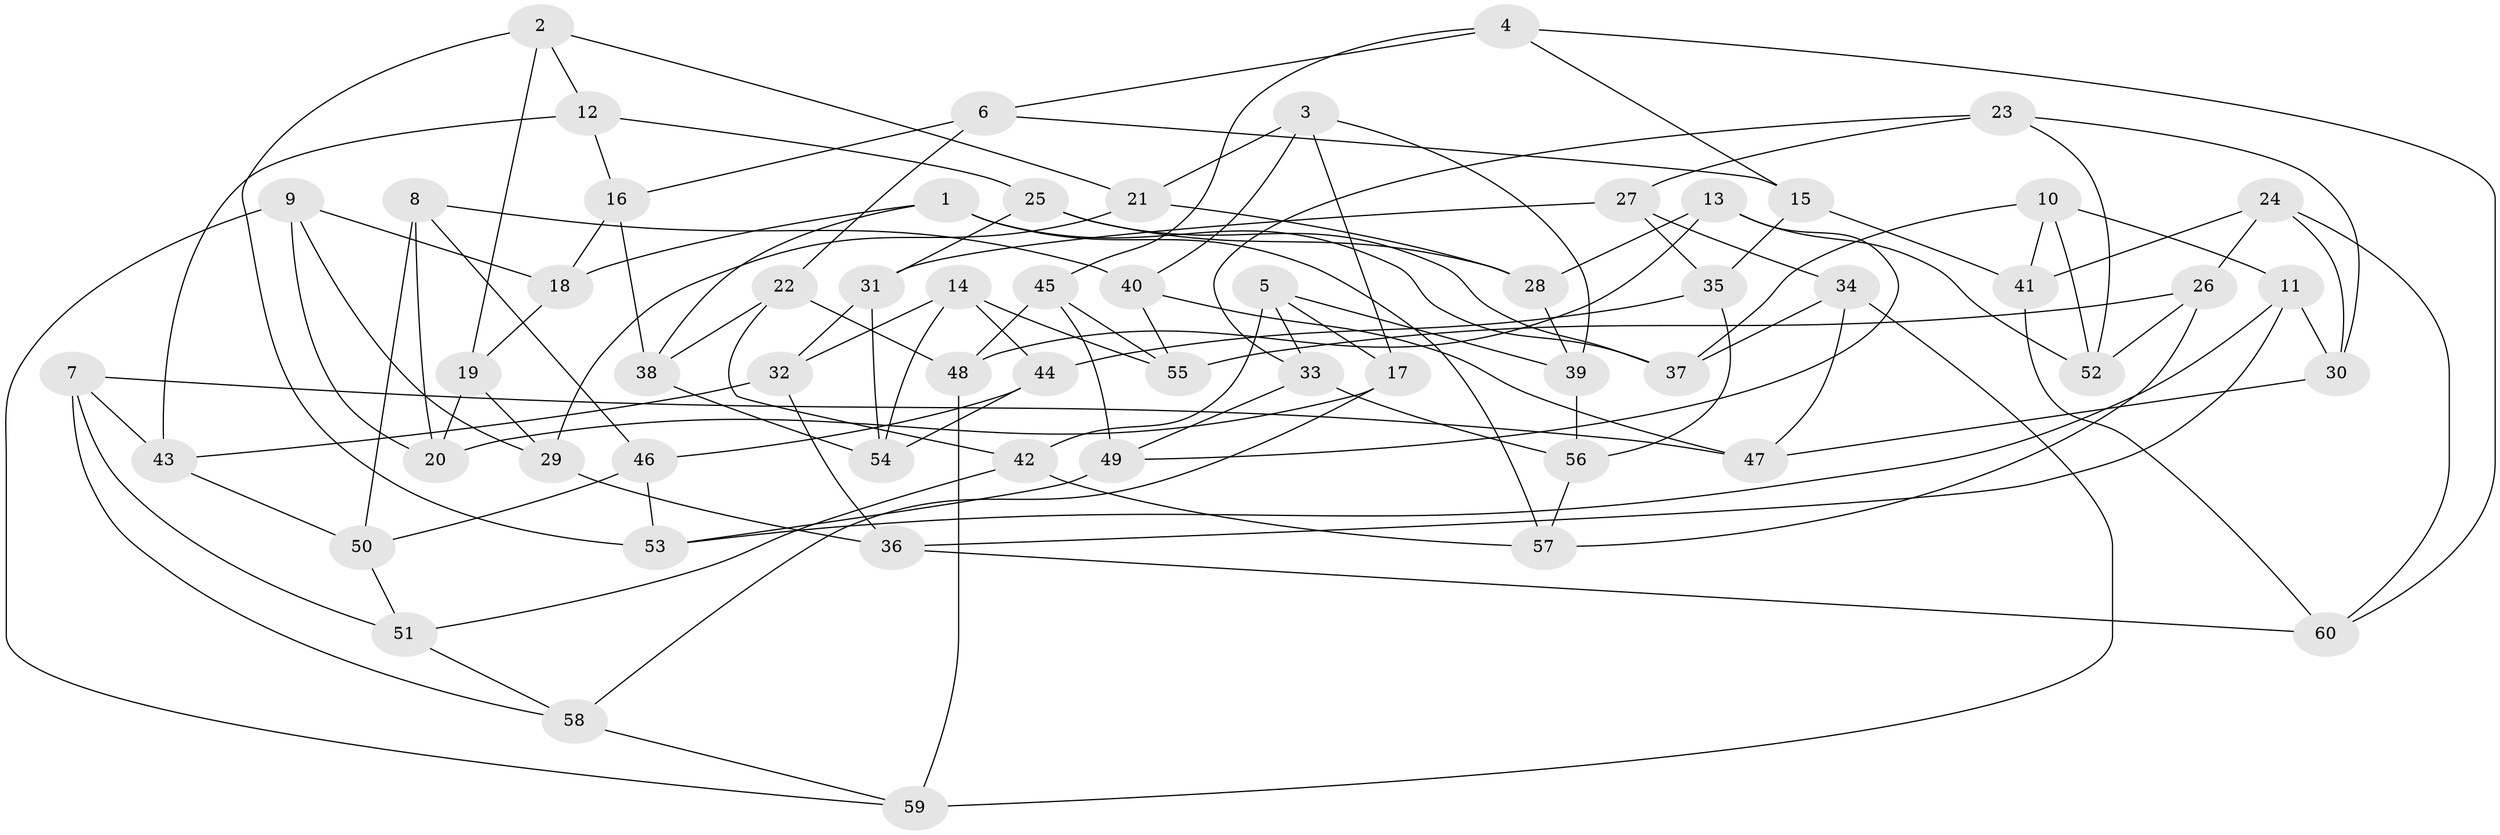 // coarse degree distribution, {4: 0.23333333333333334, 6: 0.6, 5: 0.06666666666666667, 7: 0.03333333333333333, 8: 0.03333333333333333, 9: 0.03333333333333333}
// Generated by graph-tools (version 1.1) at 2025/48/03/06/25 01:48:58]
// undirected, 60 vertices, 120 edges
graph export_dot {
graph [start="1"]
  node [color=gray90,style=filled];
  1;
  2;
  3;
  4;
  5;
  6;
  7;
  8;
  9;
  10;
  11;
  12;
  13;
  14;
  15;
  16;
  17;
  18;
  19;
  20;
  21;
  22;
  23;
  24;
  25;
  26;
  27;
  28;
  29;
  30;
  31;
  32;
  33;
  34;
  35;
  36;
  37;
  38;
  39;
  40;
  41;
  42;
  43;
  44;
  45;
  46;
  47;
  48;
  49;
  50;
  51;
  52;
  53;
  54;
  55;
  56;
  57;
  58;
  59;
  60;
  1 -- 38;
  1 -- 57;
  1 -- 37;
  1 -- 18;
  2 -- 19;
  2 -- 12;
  2 -- 21;
  2 -- 53;
  3 -- 21;
  3 -- 17;
  3 -- 40;
  3 -- 39;
  4 -- 60;
  4 -- 15;
  4 -- 45;
  4 -- 6;
  5 -- 42;
  5 -- 39;
  5 -- 17;
  5 -- 33;
  6 -- 22;
  6 -- 15;
  6 -- 16;
  7 -- 47;
  7 -- 51;
  7 -- 58;
  7 -- 43;
  8 -- 20;
  8 -- 50;
  8 -- 40;
  8 -- 46;
  9 -- 18;
  9 -- 59;
  9 -- 20;
  9 -- 29;
  10 -- 41;
  10 -- 11;
  10 -- 37;
  10 -- 52;
  11 -- 53;
  11 -- 36;
  11 -- 30;
  12 -- 43;
  12 -- 16;
  12 -- 25;
  13 -- 28;
  13 -- 48;
  13 -- 49;
  13 -- 52;
  14 -- 32;
  14 -- 44;
  14 -- 55;
  14 -- 54;
  15 -- 35;
  15 -- 41;
  16 -- 18;
  16 -- 38;
  17 -- 58;
  17 -- 20;
  18 -- 19;
  19 -- 20;
  19 -- 29;
  21 -- 29;
  21 -- 28;
  22 -- 48;
  22 -- 42;
  22 -- 38;
  23 -- 30;
  23 -- 33;
  23 -- 27;
  23 -- 52;
  24 -- 26;
  24 -- 60;
  24 -- 30;
  24 -- 41;
  25 -- 37;
  25 -- 28;
  25 -- 31;
  26 -- 55;
  26 -- 52;
  26 -- 57;
  27 -- 31;
  27 -- 34;
  27 -- 35;
  28 -- 39;
  29 -- 36;
  30 -- 47;
  31 -- 54;
  31 -- 32;
  32 -- 43;
  32 -- 36;
  33 -- 49;
  33 -- 56;
  34 -- 37;
  34 -- 47;
  34 -- 59;
  35 -- 44;
  35 -- 56;
  36 -- 60;
  38 -- 54;
  39 -- 56;
  40 -- 47;
  40 -- 55;
  41 -- 60;
  42 -- 51;
  42 -- 57;
  43 -- 50;
  44 -- 46;
  44 -- 54;
  45 -- 48;
  45 -- 55;
  45 -- 49;
  46 -- 50;
  46 -- 53;
  48 -- 59;
  49 -- 53;
  50 -- 51;
  51 -- 58;
  56 -- 57;
  58 -- 59;
}
